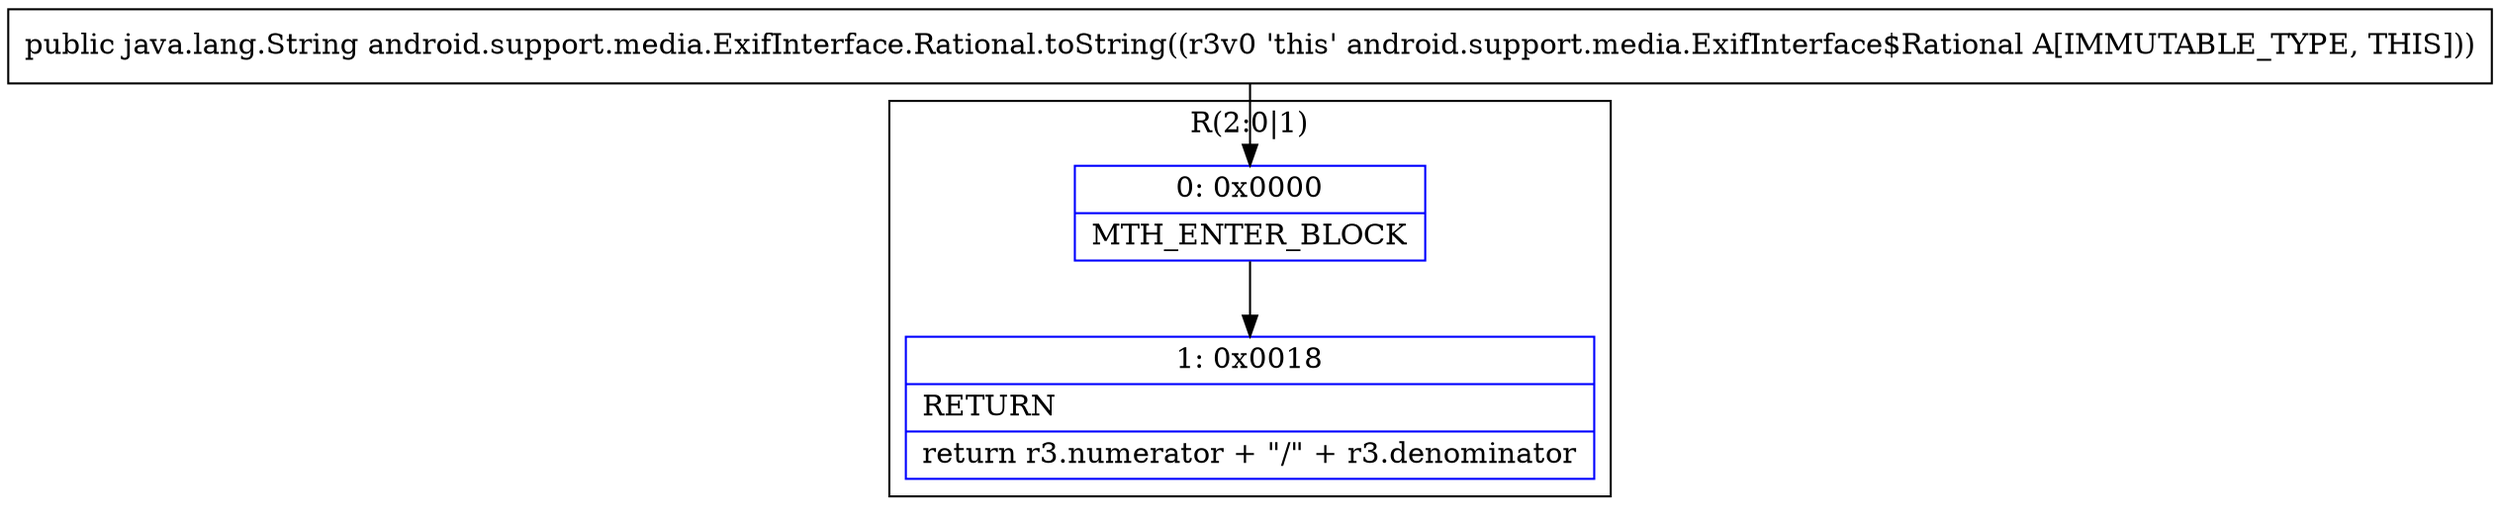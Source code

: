 digraph "CFG forandroid.support.media.ExifInterface.Rational.toString()Ljava\/lang\/String;" {
subgraph cluster_Region_1260295599 {
label = "R(2:0|1)";
node [shape=record,color=blue];
Node_0 [shape=record,label="{0\:\ 0x0000|MTH_ENTER_BLOCK\l}"];
Node_1 [shape=record,label="{1\:\ 0x0018|RETURN\l|return r3.numerator + \"\/\" + r3.denominator\l}"];
}
MethodNode[shape=record,label="{public java.lang.String android.support.media.ExifInterface.Rational.toString((r3v0 'this' android.support.media.ExifInterface$Rational A[IMMUTABLE_TYPE, THIS])) }"];
MethodNode -> Node_0;
Node_0 -> Node_1;
}

